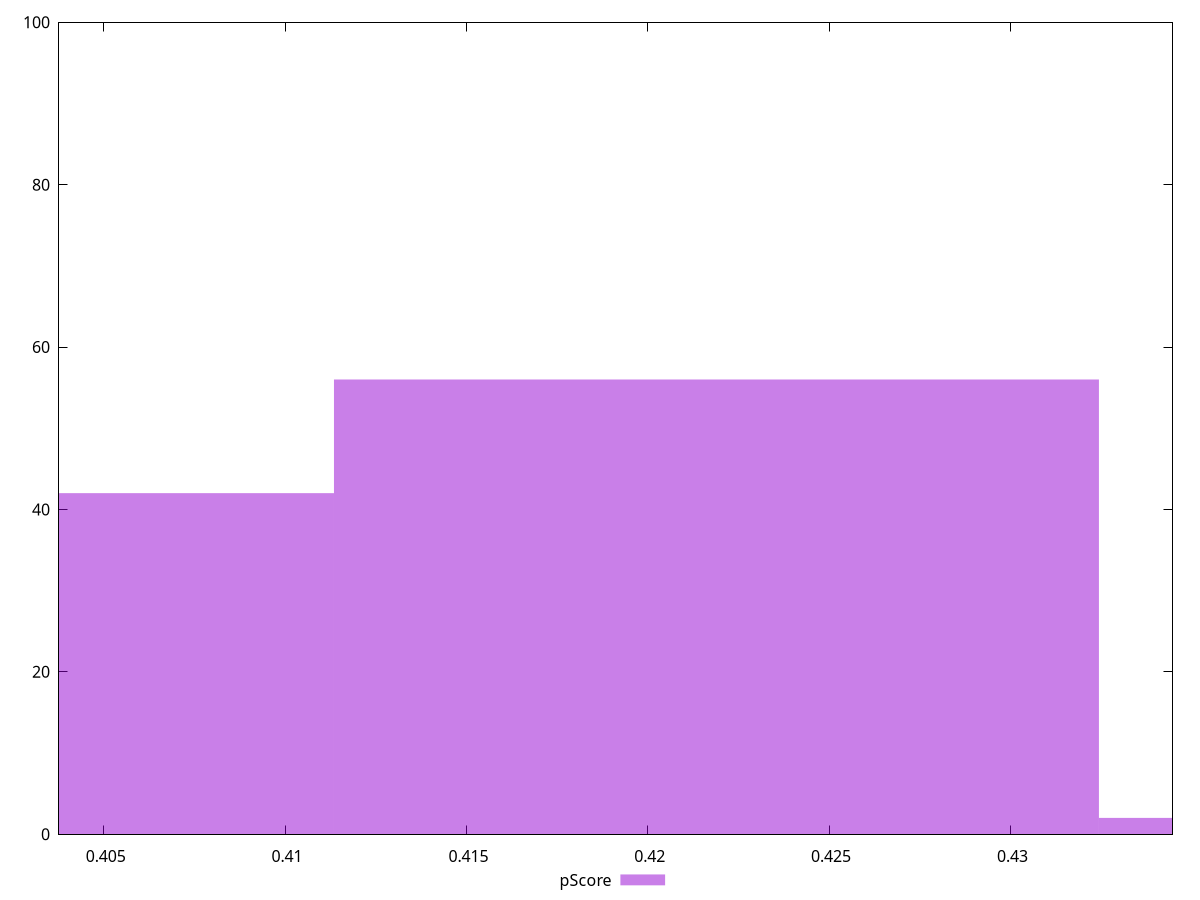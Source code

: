 reset

$pScore <<EOF
0.40079997963573394 42
0.42189471540603574 56
0.44298945117633753 2
EOF

set key outside below
set boxwidth 0.021094735770301788
set xrange [0.4037647058823529:0.4344705882352941]
set yrange [0:100]
set trange [0:100]
set style fill transparent solid 0.5 noborder
set terminal svg size 640, 490 enhanced background rgb 'white'
set output "report_00018_2021-02-10T15-25-16.877Z/render-blocking-resources/samples/pages/pScore/histogram.svg"

plot $pScore title "pScore" with boxes

reset
